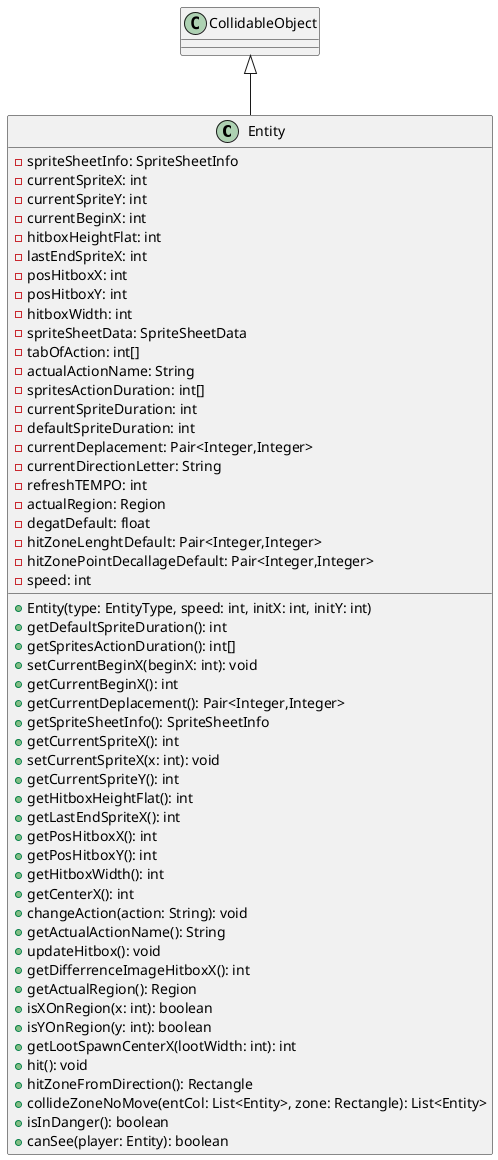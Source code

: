 @startuml Entity

class Entity extends CollidableObject{
  - spriteSheetInfo: SpriteSheetInfo
  - currentSpriteX: int
  - currentSpriteY: int
  - currentBeginX: int
  - hitboxHeightFlat: int
  - lastEndSpriteX: int
  - posHitboxX: int
  - posHitboxY: int
  - hitboxWidth: int
  - spriteSheetData: SpriteSheetData
  - tabOfAction: int[]
  - actualActionName: String
  - spritesActionDuration: int[]
  - currentSpriteDuration: int
  - defaultSpriteDuration: int
  - currentDeplacement: Pair<Integer,Integer>
  - currentDirectionLetter: String
  - refreshTEMPO: int
  - actualRegion: Region
  - degatDefault: float
  - hitZoneLenghtDefault: Pair<Integer,Integer>
  - hitZonePointDecallageDefault: Pair<Integer,Integer>
  - speed: int

  + Entity(type: EntityType, speed: int, initX: int, initY: int)
  + getDefaultSpriteDuration(): int
  + getSpritesActionDuration(): int[]
  + setCurrentBeginX(beginX: int): void
  + getCurrentBeginX(): int
  + getCurrentDeplacement(): Pair<Integer,Integer>
  + getSpriteSheetInfo(): SpriteSheetInfo
  + getCurrentSpriteX(): int
  + setCurrentSpriteX(x: int): void
  + getCurrentSpriteY(): int
  + getHitboxHeightFlat(): int
  + getLastEndSpriteX(): int
  + getPosHitboxX(): int
  + getPosHitboxY(): int
  + getHitboxWidth(): int
  + getCenterX(): int
  + changeAction(action: String): void
  + getActualActionName(): String
  + updateHitbox(): void
  + getDifferrenceImageHitboxX(): int
  + getActualRegion(): Region
  + isXOnRegion(x: int): boolean
  + isYOnRegion(y: int): boolean
  + getLootSpawnCenterX(lootWidth: int): int
  + hit(): void
  + hitZoneFromDirection(): Rectangle
  + collideZoneNoMove(entCol: List<Entity>, zone: Rectangle): List<Entity>
  + isInDanger(): boolean
  + canSee(player: Entity): boolean
}

@enduml